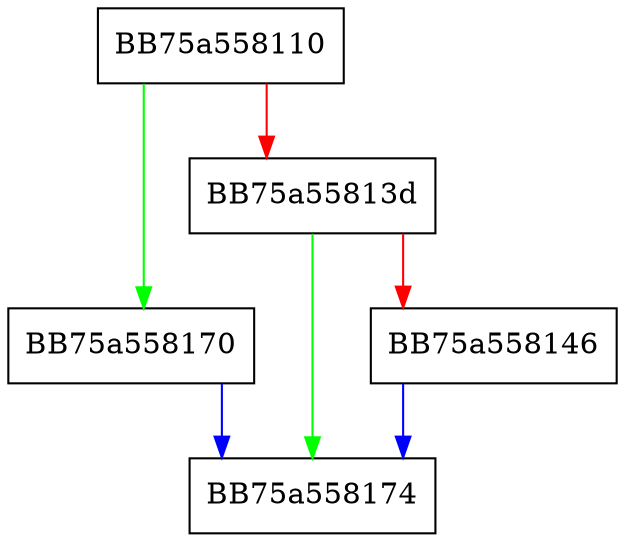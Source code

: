 digraph get_type_info {
  node [shape="box"];
  graph [splines=ortho];
  BB75a558110 -> BB75a558170 [color="green"];
  BB75a558110 -> BB75a55813d [color="red"];
  BB75a55813d -> BB75a558174 [color="green"];
  BB75a55813d -> BB75a558146 [color="red"];
  BB75a558146 -> BB75a558174 [color="blue"];
  BB75a558170 -> BB75a558174 [color="blue"];
}